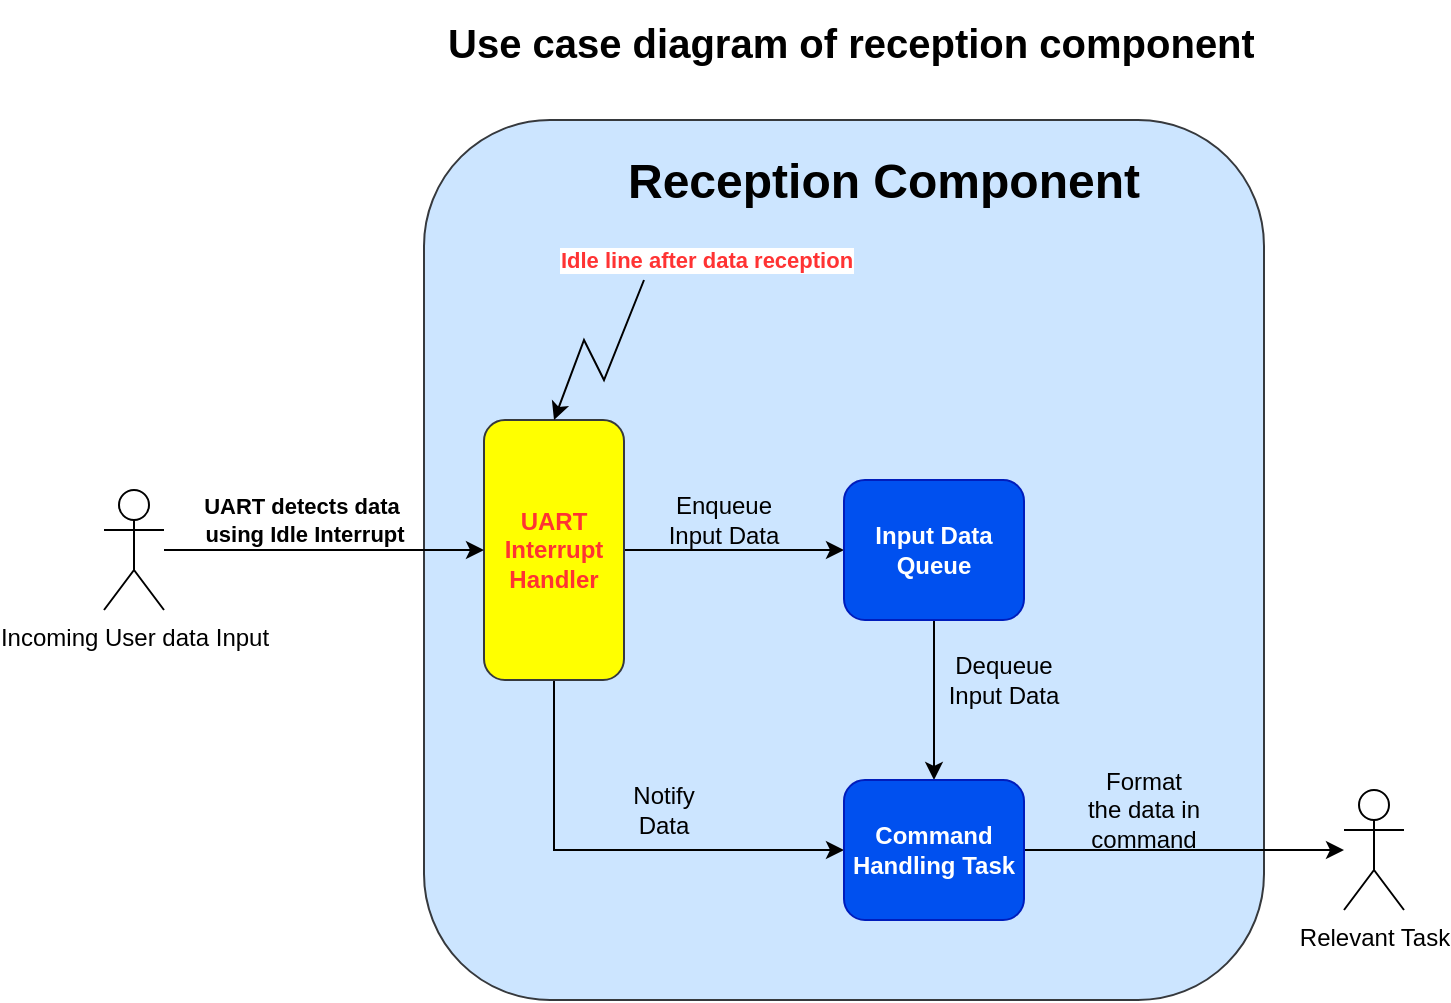 <mxfile version="26.2.13">
  <diagram id="R2lEEEUBdFMjLlhIrx00" name="Page-1">
    <mxGraphModel dx="918" dy="596" grid="1" gridSize="10" guides="1" tooltips="1" connect="1" arrows="1" fold="1" page="1" pageScale="1" pageWidth="850" pageHeight="1100" math="0" shadow="0" extFonts="Permanent Marker^https://fonts.googleapis.com/css?family=Permanent+Marker">
      <root>
        <mxCell id="0" />
        <mxCell id="1" parent="0" />
        <mxCell id="OyQcLFiWfOnzM_1FYjm5-19" value="" style="rounded=1;whiteSpace=wrap;html=1;fillColor=#cce5ff;strokeColor=#36393d;" vertex="1" parent="1">
          <mxGeometry x="290" y="80" width="420" height="440" as="geometry" />
        </mxCell>
        <mxCell id="OyQcLFiWfOnzM_1FYjm5-9" value="" style="edgeStyle=orthogonalEdgeStyle;rounded=0;orthogonalLoop=1;jettySize=auto;html=1;" edge="1" parent="1" source="OyQcLFiWfOnzM_1FYjm5-2" target="OyQcLFiWfOnzM_1FYjm5-3">
          <mxGeometry relative="1" as="geometry" />
        </mxCell>
        <mxCell id="OyQcLFiWfOnzM_1FYjm5-13" style="edgeStyle=orthogonalEdgeStyle;rounded=0;orthogonalLoop=1;jettySize=auto;html=1;entryX=0;entryY=0.5;entryDx=0;entryDy=0;exitX=0.5;exitY=1;exitDx=0;exitDy=0;" edge="1" parent="1" source="OyQcLFiWfOnzM_1FYjm5-2" target="OyQcLFiWfOnzM_1FYjm5-4">
          <mxGeometry relative="1" as="geometry">
            <Array as="points">
              <mxPoint x="355" y="445" />
            </Array>
          </mxGeometry>
        </mxCell>
        <mxCell id="OyQcLFiWfOnzM_1FYjm5-2" value="&lt;b&gt;&lt;font style=&quot;color: rgb(255, 51, 51);&quot;&gt;UART Interrupt Handler&lt;/font&gt;&lt;/b&gt;" style="rounded=1;whiteSpace=wrap;html=1;fillColor=#FFFF00;strokeColor=#36393d;" vertex="1" parent="1">
          <mxGeometry x="320" y="230" width="70" height="130" as="geometry" />
        </mxCell>
        <mxCell id="OyQcLFiWfOnzM_1FYjm5-10" value="" style="edgeStyle=orthogonalEdgeStyle;rounded=0;orthogonalLoop=1;jettySize=auto;html=1;" edge="1" parent="1" source="OyQcLFiWfOnzM_1FYjm5-3" target="OyQcLFiWfOnzM_1FYjm5-4">
          <mxGeometry relative="1" as="geometry" />
        </mxCell>
        <mxCell id="OyQcLFiWfOnzM_1FYjm5-3" value="&lt;b&gt;Input Data Queue&lt;/b&gt;" style="rounded=1;whiteSpace=wrap;html=1;fillColor=#0050ef;strokeColor=#001DBC;fontColor=#ffffff;" vertex="1" parent="1">
          <mxGeometry x="500" y="260" width="90" height="70" as="geometry" />
        </mxCell>
        <mxCell id="OyQcLFiWfOnzM_1FYjm5-11" value="" style="edgeStyle=orthogonalEdgeStyle;rounded=0;orthogonalLoop=1;jettySize=auto;html=1;" edge="1" parent="1" source="OyQcLFiWfOnzM_1FYjm5-4" target="OyQcLFiWfOnzM_1FYjm5-33">
          <mxGeometry relative="1" as="geometry">
            <mxPoint x="690" y="445" as="targetPoint" />
          </mxGeometry>
        </mxCell>
        <mxCell id="OyQcLFiWfOnzM_1FYjm5-4" value="&lt;b&gt;Command Handling Task&lt;/b&gt;" style="rounded=1;whiteSpace=wrap;html=1;fillColor=#0050ef;strokeColor=#001DBC;fontColor=#ffffff;" vertex="1" parent="1">
          <mxGeometry x="500" y="410" width="90" height="70" as="geometry" />
        </mxCell>
        <mxCell id="OyQcLFiWfOnzM_1FYjm5-15" value="" style="edgeStyle=orthogonalEdgeStyle;rounded=0;orthogonalLoop=1;jettySize=auto;html=1;" edge="1" parent="1" source="OyQcLFiWfOnzM_1FYjm5-14" target="OyQcLFiWfOnzM_1FYjm5-2">
          <mxGeometry relative="1" as="geometry" />
        </mxCell>
        <mxCell id="OyQcLFiWfOnzM_1FYjm5-17" value="&lt;b&gt;UART detects data&amp;nbsp;&lt;/b&gt;&lt;div&gt;&lt;b&gt;using Idle Interrupt&lt;/b&gt;&lt;/div&gt;" style="edgeLabel;html=1;align=center;verticalAlign=middle;resizable=0;points=[];" vertex="1" connectable="0" parent="OyQcLFiWfOnzM_1FYjm5-15">
          <mxGeometry x="0.152" y="3" relative="1" as="geometry">
            <mxPoint x="-22" y="-12" as="offset" />
          </mxGeometry>
        </mxCell>
        <mxCell id="OyQcLFiWfOnzM_1FYjm5-20" value="&lt;b&gt;Idle line after data reception&lt;/b&gt;" style="edgeLabel;html=1;align=center;verticalAlign=middle;resizable=0;points=[];fontColor=#FF3333;" vertex="1" connectable="0" parent="OyQcLFiWfOnzM_1FYjm5-15">
          <mxGeometry x="0.152" y="3" relative="1" as="geometry">
            <mxPoint x="179" y="-142" as="offset" />
          </mxGeometry>
        </mxCell>
        <mxCell id="OyQcLFiWfOnzM_1FYjm5-14" value="Incoming User data Input" style="shape=umlActor;verticalLabelPosition=bottom;verticalAlign=top;html=1;outlineConnect=0;" vertex="1" parent="1">
          <mxGeometry x="130" y="265" width="30" height="60" as="geometry" />
        </mxCell>
        <mxCell id="OyQcLFiWfOnzM_1FYjm5-18" value="" style="curved=0;endArrow=classic;html=1;rounded=0;entryX=0.5;entryY=0;entryDx=0;entryDy=0;" edge="1" parent="1" target="OyQcLFiWfOnzM_1FYjm5-2">
          <mxGeometry width="50" height="50" relative="1" as="geometry">
            <mxPoint x="400" y="160" as="sourcePoint" />
            <mxPoint x="390" y="140" as="targetPoint" />
            <Array as="points">
              <mxPoint x="380" y="210" />
              <mxPoint x="370" y="190" />
            </Array>
          </mxGeometry>
        </mxCell>
        <mxCell id="OyQcLFiWfOnzM_1FYjm5-21" value="Enqueue Input Data" style="text;html=1;align=center;verticalAlign=middle;whiteSpace=wrap;rounded=0;" vertex="1" parent="1">
          <mxGeometry x="410" y="265" width="60" height="30" as="geometry" />
        </mxCell>
        <mxCell id="OyQcLFiWfOnzM_1FYjm5-22" value="Notify Data" style="text;html=1;align=center;verticalAlign=middle;whiteSpace=wrap;rounded=0;" vertex="1" parent="1">
          <mxGeometry x="380" y="410" width="60" height="30" as="geometry" />
        </mxCell>
        <mxCell id="OyQcLFiWfOnzM_1FYjm5-33" value="Relevant Task" style="shape=umlActor;verticalLabelPosition=bottom;verticalAlign=top;html=1;outlineConnect=0;" vertex="1" parent="1">
          <mxGeometry x="750" y="415" width="30" height="60" as="geometry" />
        </mxCell>
        <mxCell id="OyQcLFiWfOnzM_1FYjm5-34" value="Format the data in command" style="text;html=1;align=center;verticalAlign=middle;whiteSpace=wrap;rounded=0;" vertex="1" parent="1">
          <mxGeometry x="620" y="410" width="60" height="30" as="geometry" />
        </mxCell>
        <mxCell id="OyQcLFiWfOnzM_1FYjm5-37" value="Dequeue Input Data" style="text;html=1;align=center;verticalAlign=middle;whiteSpace=wrap;rounded=0;" vertex="1" parent="1">
          <mxGeometry x="550" y="345" width="60" height="30" as="geometry" />
        </mxCell>
        <mxCell id="OyQcLFiWfOnzM_1FYjm5-38" value="&lt;h1 style=&quot;margin-top: 0px;&quot;&gt;Reception Component&lt;/h1&gt;" style="text;html=1;whiteSpace=wrap;overflow=hidden;rounded=0;" vertex="1" parent="1">
          <mxGeometry x="390" y="90" width="270" height="40" as="geometry" />
        </mxCell>
        <mxCell id="OyQcLFiWfOnzM_1FYjm5-39" value="&lt;h1 style=&quot;margin-top: 0px;&quot;&gt;&lt;font style=&quot;font-size: 20px;&quot;&gt;Use case diagram of reception component&lt;/font&gt;&lt;/h1&gt;" style="text;html=1;whiteSpace=wrap;overflow=hidden;rounded=0;" vertex="1" parent="1">
          <mxGeometry x="300" y="20" width="410" height="60" as="geometry" />
        </mxCell>
      </root>
    </mxGraphModel>
  </diagram>
</mxfile>
